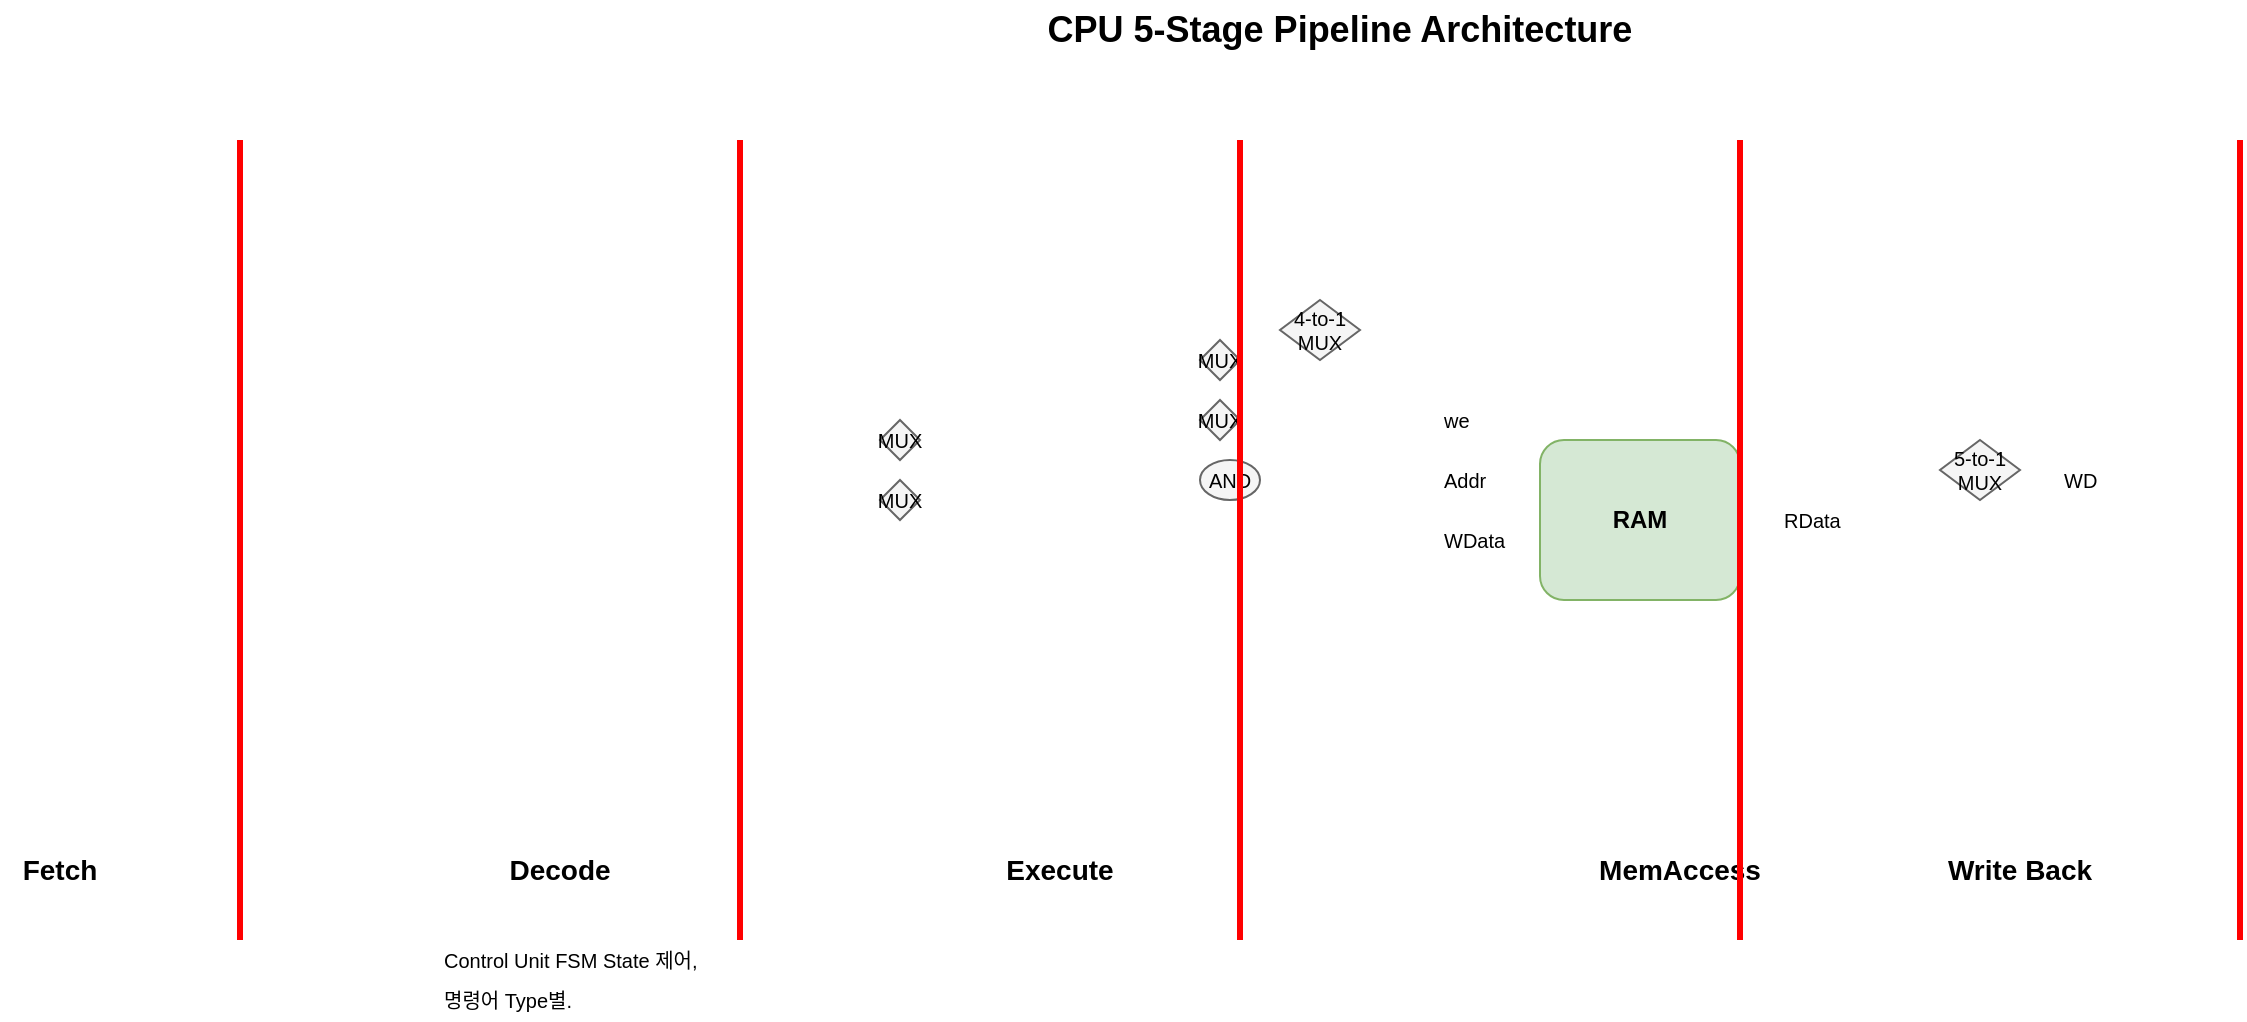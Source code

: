 <mxfile>
    <diagram id="eNZUdqapN_N5e5wbpSTe" name="Page-1">
        <mxGraphModel dx="343" dy="342" grid="1" gridSize="10" guides="1" tooltips="1" connect="1" arrows="1" fold="1" page="1" pageScale="1" pageWidth="850" pageHeight="1100" math="0" shadow="0">
            <root>
                <mxCell id="0"/>
                <mxCell id="1" parent="0"/>
                <mxCell id="mux_a" value="MUX" style="rhombus;whiteSpace=wrap;html=1;fillColor=#f5f5f5;strokeColor=#666666;fontSize=10;" vertex="1" parent="1">
                    <mxGeometry x="520" y="240" width="20" height="20" as="geometry"/>
                </mxCell>
                <mxCell id="mux_b" value="MUX" style="rhombus;whiteSpace=wrap;html=1;fillColor=#f5f5f5;strokeColor=#666666;fontSize=10;" vertex="1" parent="1">
                    <mxGeometry x="520" y="270" width="20" height="20" as="geometry"/>
                </mxCell>
                <mxCell id="jalr_mux" value="MUX" style="rhombus;whiteSpace=wrap;html=1;fillColor=#f5f5f5;strokeColor=#666666;fontSize=10;" vertex="1" parent="1">
                    <mxGeometry x="680" y="200" width="20" height="20" as="geometry"/>
                </mxCell>
                <mxCell id="jal_mux" value="MUX" style="rhombus;whiteSpace=wrap;html=1;fillColor=#f5f5f5;strokeColor=#666666;fontSize=10;" vertex="1" parent="1">
                    <mxGeometry x="680" y="230" width="20" height="20" as="geometry"/>
                </mxCell>
                <mxCell id="and_gate" value="AND" style="ellipse;whiteSpace=wrap;html=1;fillColor=#f5f5f5;strokeColor=#666666;fontSize=10;" vertex="1" parent="1">
                    <mxGeometry x="680" y="260" width="30" height="20" as="geometry"/>
                </mxCell>
                <mxCell id="pc_mux" value="4-to-1&#10;MUX" style="rhombus;whiteSpace=wrap;html=1;fillColor=#f5f5f5;strokeColor=#666666;fontSize=10;" vertex="1" parent="1">
                    <mxGeometry x="720" y="180" width="40" height="30" as="geometry"/>
                </mxCell>
                <mxCell id="ram" value="RAM" style="rounded=1;whiteSpace=wrap;html=1;fillColor=#d5e8d4;strokeColor=#82b366;fontSize=12;fontStyle=1;" vertex="1" parent="1">
                    <mxGeometry x="850" y="250" width="100" height="80" as="geometry"/>
                </mxCell>
                <mxCell id="we_label" value="we" style="text;html=1;strokeColor=none;fillColor=none;align=left;verticalAlign=middle;whiteSpace=wrap;rounded=0;fontSize=10;" vertex="1" parent="1">
                    <mxGeometry x="800" y="230" width="20" height="20" as="geometry"/>
                </mxCell>
                <mxCell id="addr_ram_label" value="Addr" style="text;html=1;strokeColor=none;fillColor=none;align=left;verticalAlign=middle;whiteSpace=wrap;rounded=0;fontSize=10;" vertex="1" parent="1">
                    <mxGeometry x="800" y="260" width="30" height="20" as="geometry"/>
                </mxCell>
                <mxCell id="wdata_label" value="WData" style="text;html=1;strokeColor=none;fillColor=none;align=left;verticalAlign=middle;whiteSpace=wrap;rounded=0;fontSize=10;" vertex="1" parent="1">
                    <mxGeometry x="800" y="290" width="40" height="20" as="geometry"/>
                </mxCell>
                <mxCell id="rdata_label" value="RData" style="text;html=1;strokeColor=none;fillColor=none;align=left;verticalAlign=middle;whiteSpace=wrap;rounded=0;fontSize=10;" vertex="1" parent="1">
                    <mxGeometry x="970" y="280" width="30" height="20" as="geometry"/>
                </mxCell>
                <mxCell id="wb_mux" value="5-to-1&#10;MUX" style="rhombus;whiteSpace=wrap;html=1;fillColor=#f5f5f5;strokeColor=#666666;fontSize=10;" vertex="1" parent="1">
                    <mxGeometry x="1050" y="250" width="40" height="30" as="geometry"/>
                </mxCell>
                <mxCell id="wd_out_label" value="WD" style="text;html=1;strokeColor=none;fillColor=none;align=left;verticalAlign=middle;whiteSpace=wrap;rounded=0;fontSize=10;" vertex="1" parent="1">
                    <mxGeometry x="1110" y="260" width="20" height="20" as="geometry"/>
                </mxCell>
                <mxCell id="fetch_label" value="Fetch" style="text;html=1;strokeColor=none;fillColor=none;align=center;verticalAlign=middle;whiteSpace=wrap;rounded=0;fontSize=14;fontStyle=1;" vertex="1" parent="1">
                    <mxGeometry x="80" y="450" width="60" height="30" as="geometry"/>
                </mxCell>
                <mxCell id="decode_label" value="Decode" style="text;html=1;strokeColor=none;fillColor=none;align=center;verticalAlign=middle;whiteSpace=wrap;rounded=0;fontSize=14;fontStyle=1;" vertex="1" parent="1">
                    <mxGeometry x="330" y="450" width="60" height="30" as="geometry"/>
                </mxCell>
                <mxCell id="execute_label" value="Execute" style="text;html=1;strokeColor=none;fillColor=none;align=center;verticalAlign=middle;whiteSpace=wrap;rounded=0;fontSize=14;fontStyle=1;" vertex="1" parent="1">
                    <mxGeometry x="580" y="450" width="60" height="30" as="geometry"/>
                </mxCell>
                <mxCell id="memaccess_label" value="MemAccess" style="text;html=1;strokeColor=none;fillColor=none;align=center;verticalAlign=middle;whiteSpace=wrap;rounded=0;fontSize=14;fontStyle=1;" vertex="1" parent="1">
                    <mxGeometry x="880" y="450" width="80" height="30" as="geometry"/>
                </mxCell>
                <mxCell id="writeback_label" value="Write Back" style="text;html=1;strokeColor=none;fillColor=none;align=center;verticalAlign=middle;whiteSpace=wrap;rounded=0;fontSize=14;fontStyle=1;" vertex="1" parent="1">
                    <mxGeometry x="1050" y="450" width="80" height="30" as="geometry"/>
                </mxCell>
                <mxCell id="divider1" value="" style="endArrow=none;html=1;rounded=0;strokeWidth=3;strokeColor=#ff0000;" edge="1" parent="1">
                    <mxGeometry width="50" height="50" relative="1" as="geometry">
                        <mxPoint x="200" y="100" as="sourcePoint"/>
                        <mxPoint x="200" y="500" as="targetPoint"/>
                    </mxGeometry>
                </mxCell>
                <mxCell id="divider2" value="" style="endArrow=none;html=1;rounded=0;strokeWidth=3;strokeColor=#ff0000;" edge="1" parent="1">
                    <mxGeometry width="50" height="50" relative="1" as="geometry">
                        <mxPoint x="450" y="100" as="sourcePoint"/>
                        <mxPoint x="450" y="500" as="targetPoint"/>
                    </mxGeometry>
                </mxCell>
                <mxCell id="divider3" value="" style="endArrow=none;html=1;rounded=0;strokeWidth=3;strokeColor=#ff0000;" edge="1" parent="1">
                    <mxGeometry width="50" height="50" relative="1" as="geometry">
                        <mxPoint x="700" y="100" as="sourcePoint"/>
                        <mxPoint x="700" y="500" as="targetPoint"/>
                    </mxGeometry>
                </mxCell>
                <mxCell id="divider4" value="" style="endArrow=none;html=1;rounded=0;strokeWidth=3;strokeColor=#ff0000;" edge="1" parent="1">
                    <mxGeometry width="50" height="50" relative="1" as="geometry">
                        <mxPoint x="950" y="100" as="sourcePoint"/>
                        <mxPoint x="950" y="500" as="targetPoint"/>
                    </mxGeometry>
                </mxCell>
                <mxCell id="divider5" value="" style="endArrow=none;html=1;rounded=0;strokeWidth=3;strokeColor=#ff0000;" edge="1" parent="1">
                    <mxGeometry width="50" height="50" relative="1" as="geometry">
                        <mxPoint x="1200" y="100" as="sourcePoint"/>
                        <mxPoint x="1200" y="500" as="targetPoint"/>
                    </mxGeometry>
                </mxCell>
                <mxCell id="annotation1" value="Control Unit FSM State 제어," style="text;html=1;strokeColor=none;fillColor=none;align=left;verticalAlign=middle;whiteSpace=wrap;rounded=0;fontSize=10;" vertex="1" parent="1">
                    <mxGeometry x="300" y="500" width="150" height="20" as="geometry"/>
                </mxCell>
                <mxCell id="annotation2" value="명령어 Type별." style="text;html=1;strokeColor=none;fillColor=none;align=left;verticalAlign=middle;whiteSpace=wrap;rounded=0;fontSize=10;" vertex="1" parent="1">
                    <mxGeometry x="300" y="520" width="100" height="20" as="geometry"/>
                </mxCell>
                <mxCell id="title" value="CPU 5-Stage Pipeline Architecture" style="text;html=1;strokeColor=none;fillColor=none;align=center;verticalAlign=middle;whiteSpace=wrap;rounded=0;fontSize=18;fontStyle=1;" vertex="1" parent="1">
                    <mxGeometry x="600" y="30" width="300" height="30" as="geometry"/>
                </mxCell>
            </root>
        </mxGraphModel>
    </diagram>
</mxfile>